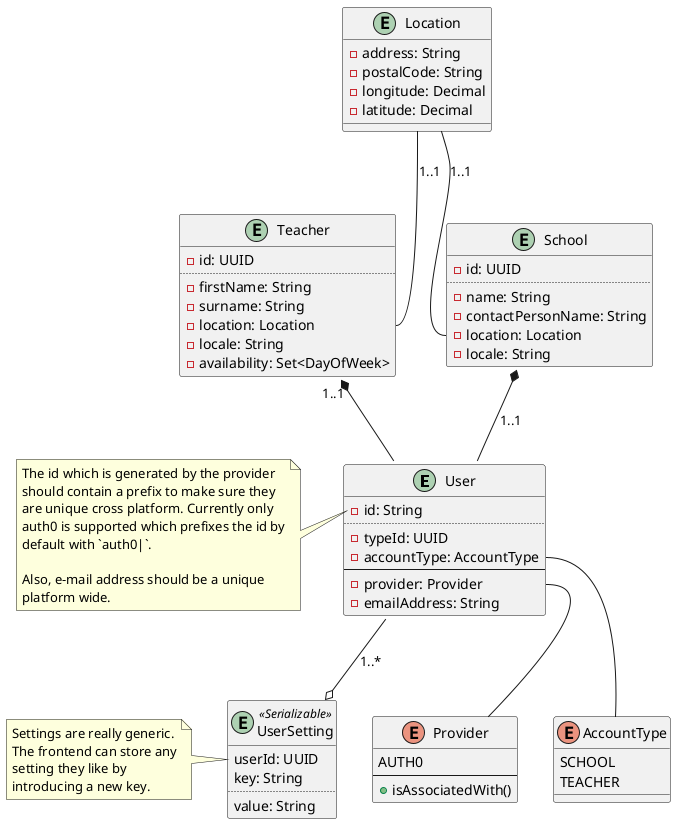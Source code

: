 @startuml
    entity User {
        - id: String
        ..
        - typeId: UUID
        - accountType: AccountType
        --
        - provider: Provider
        - emailAddress: String
    }

    entity Teacher {
        - id: UUID
        ..
        - firstName: String
        - surname: String
        - location: Location
        - locale: String
        - availability: Set<DayOfWeek>
    }

    entity School {
        - id: UUID
        ..
        - name: String
        - contactPersonName: String
        - location: Location
        - locale: String
    }

    entity Location {
        - address: String
        - postalCode: String
        - longitude: Decimal
        - latitude: Decimal
    }

    enum Provider {
        AUTH0
        --
        +isAssociatedWith()
    }

    enum AccountType {
        SCHOOL
        TEACHER
    }

    entity UserSetting <<Serializable>>{
        userId: UUID
        key: String
        ..
        value: String
    }

    note left of User::id
        The id which is generated by the provider
        should contain a prefix to make sure they
        are unique cross platform. Currently only
        auth0 is supported which prefixes the id by
        default with `auth0|`.

        Also, e-mail address should be a unique
        platform wide.
    end note

    note left of UserSetting
        Settings are really generic.
        The frontend can store any
        setting they like by
        introducing a new key.
    end note

    Teacher "1..1" *-- User
    School *-- User: "1..1"

    Location -- Teacher::location: "1..1"
    Location -- School::location : "1..1"

    User --o UserSetting : "1..*"

    User::provider -- Provider
    User::accountType -- AccountType
@enduml